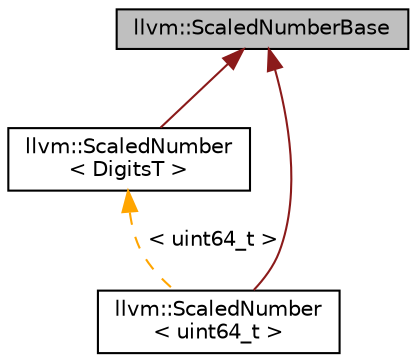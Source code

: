 digraph "llvm::ScaledNumberBase"
{
 // LATEX_PDF_SIZE
  bgcolor="transparent";
  edge [fontname="Helvetica",fontsize="10",labelfontname="Helvetica",labelfontsize="10"];
  node [fontname="Helvetica",fontsize="10",shape=record];
  Node1 [label="llvm::ScaledNumberBase",height=0.2,width=0.4,color="black", fillcolor="grey75", style="filled", fontcolor="black",tooltip=" "];
  Node1 -> Node2 [dir="back",color="firebrick4",fontsize="10",style="solid",fontname="Helvetica"];
  Node2 [label="llvm::ScaledNumber\l\< DigitsT \>",height=0.2,width=0.4,color="black",URL="$classllvm_1_1ScaledNumber.html",tooltip="Simple representation of a scaled number."];
  Node2 -> Node3 [dir="back",color="orange",fontsize="10",style="dashed",label=" \< uint64_t \>" ,fontname="Helvetica"];
  Node3 [label="llvm::ScaledNumber\l\< uint64_t \>",height=0.2,width=0.4,color="black",URL="$classllvm_1_1ScaledNumber.html",tooltip=" "];
  Node1 -> Node3 [dir="back",color="firebrick4",fontsize="10",style="solid",fontname="Helvetica"];
}
